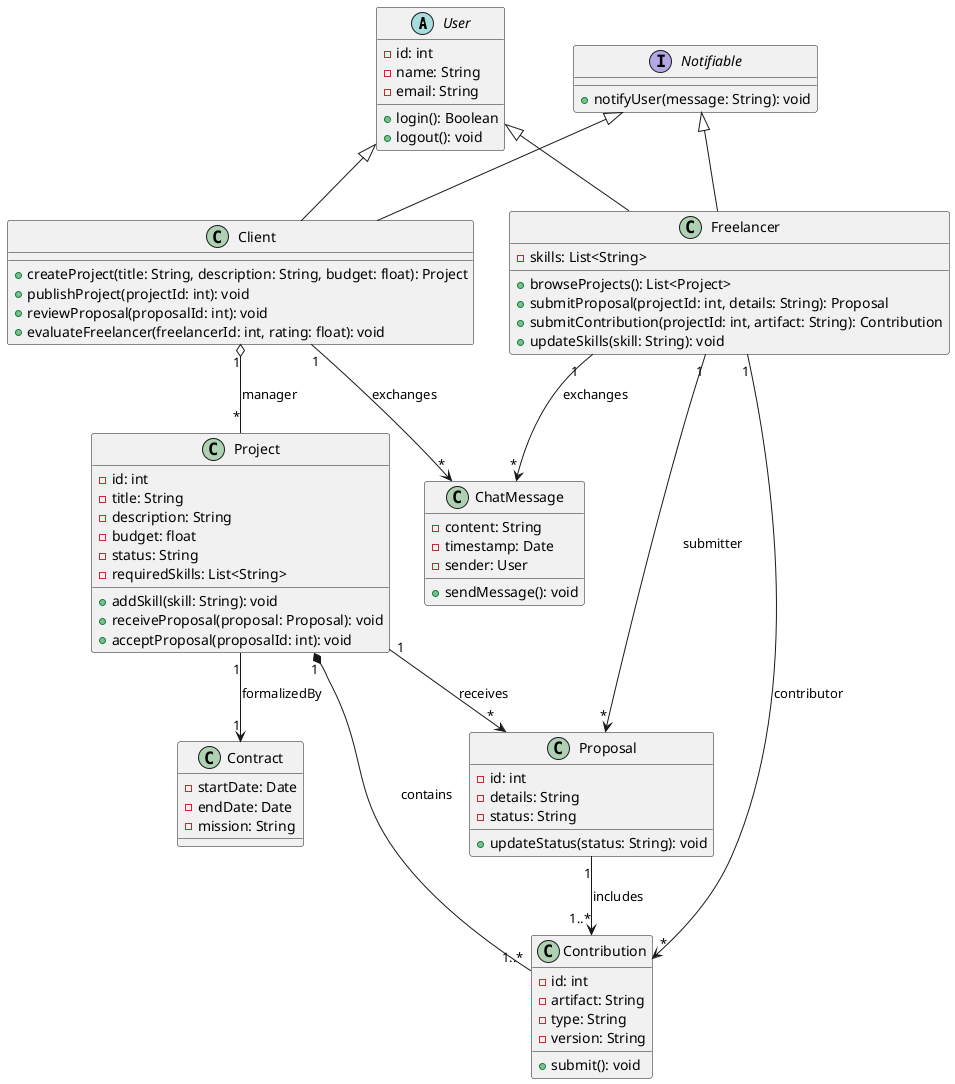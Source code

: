 @startuml
' Pour ameliorer la visibilité du diagramme
top to bottom direction 

' Classe abstraite 
abstract class User {
    - id: int
    - name: String
    - email: String
    + login(): Boolean
    + logout(): void
}

' Sous-classes pour les rôles au sein du syteme
class Client {
    + createProject(title: String, description: String, budget: float): Project
    + publishProject(projectId: int): void
    + reviewProposal(proposalId: int): void
    + evaluateFreelancer(freelancerId: int, rating: float): void
}

class Freelancer {
    - skills: List<String>
    + browseProjects(): List<Project>
    + submitProposal(projectId: int, details: String): Proposal
    + submitContribution(projectId: int, artifact: String): Contribution
    + updateSkills(skill: String): void
}

class Project {
    - id: int
    - title: String
    - description: String
    - budget: float
    - status: String
    - requiredSkills: List<String>
    + addSkill(skill: String): void
    + receiveProposal(proposal: Proposal): void
    + acceptProposal(proposalId: int): void
}

class Proposal {
    - id: int
    - details: String
    - status: String
    + updateStatus(status: String): void
}

class Contribution {
    - id: int
    - artifact: String
    - type: String
    - version: String
    + submit(): void
}

' Classe d'association 
class Contract {
    - startDate: Date
    - endDate: Date
    - mission: String
}

' Messages échangés entre les clients et les freelances
class ChatMessage {
    - content: String
    - timestamp: Date
    - sender: User
    + sendMessage(): void
}

' Interface pour les notifications
interface Notifiable {
    + notifyUser(message: String): void
}

' Relations et associations
User <|-- Client
User <|-- Freelancer
Notifiable <|-- Client
Notifiable <|-- Freelancer

Client "1" o-- "*" Project : manager
Project "1" --> "*" Proposal : receives
Proposal "1" --> "1..*" Contribution : includes
Freelancer "1" --> "*" Proposal : submitter
Freelancer "1" --> "*" Contribution : contributor
Project "1" --> "1" Contract : formalizedBy
Client "1" --> "*" ChatMessage : exchanges
Freelancer "1" --> "*" ChatMessage : exchanges

' Composition 
Project "1" *-- "1..*" Contribution : contains
@enduml
